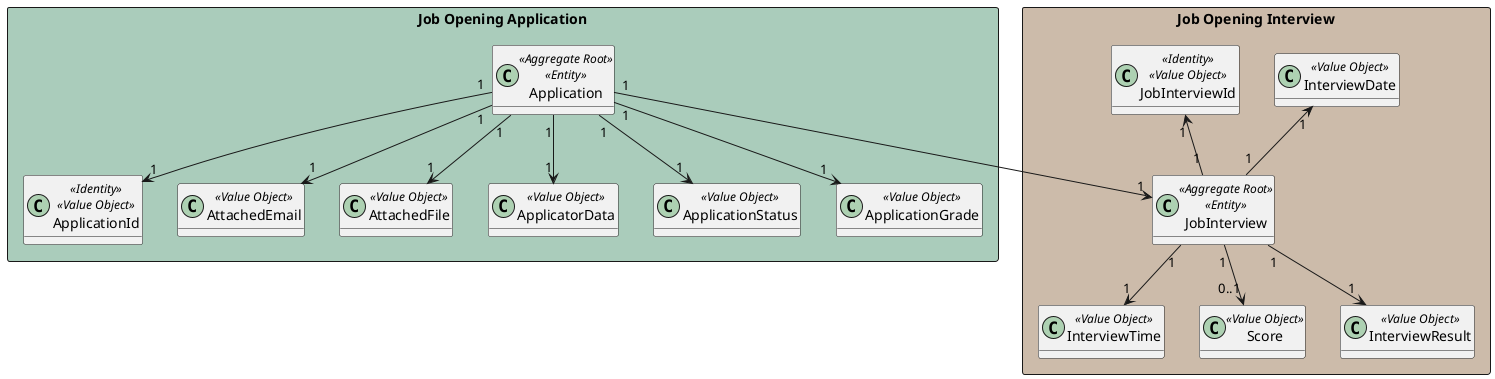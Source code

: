 @startuml
'https://plantuml.com/class-diagram

hide methods


rectangle "Job Opening Application" #aaccbb {
    class Application<<Aggregate Root>><<Entity>>{}
    class ApplicationId<<Identity>><<Value Object>>{}
    class AttachedEmail<<Value Object>>{}
    class AttachedFile<<Value Object>>{}
    class ApplicatorData<<Value Object>>{}
    class ApplicationStatus<<Value Object>>{}
    class ApplicationGrade<<Value Object>>{}
}







  rectangle "Job Opening Interview" #ccbbaa {
      class JobInterview <<Aggregate Root>><<Entity>>{}
      class JobInterviewId<<Identity>><<Value Object>>{}
      class InterviewDate<<Value Object>>{}
      class InterviewTime<<Value Object>>{}
      class Score<<Value Object>>{}
      class InterviewResult<<Value Object>>{}
  }








Application "1" --> "1" ApplicationId
Application "1" --> "1" AttachedEmail
Application "1" --> "1" AttachedFile
Application "1" --> "1" ApplicatorData
Application "1" --> "1" ApplicationStatus
Application "1" --> "1" ApplicationGrade

JobInterview "1" -up-> "1" JobInterviewId
JobInterview "1" -up-> "1" InterviewDate
JobInterview "1" --> "1" InterviewTime
JobInterview "1" --> "0..1" Score
JobInterview "1" --> "1" InterviewResult

Application "1" --> "1" JobInterview

@enduml